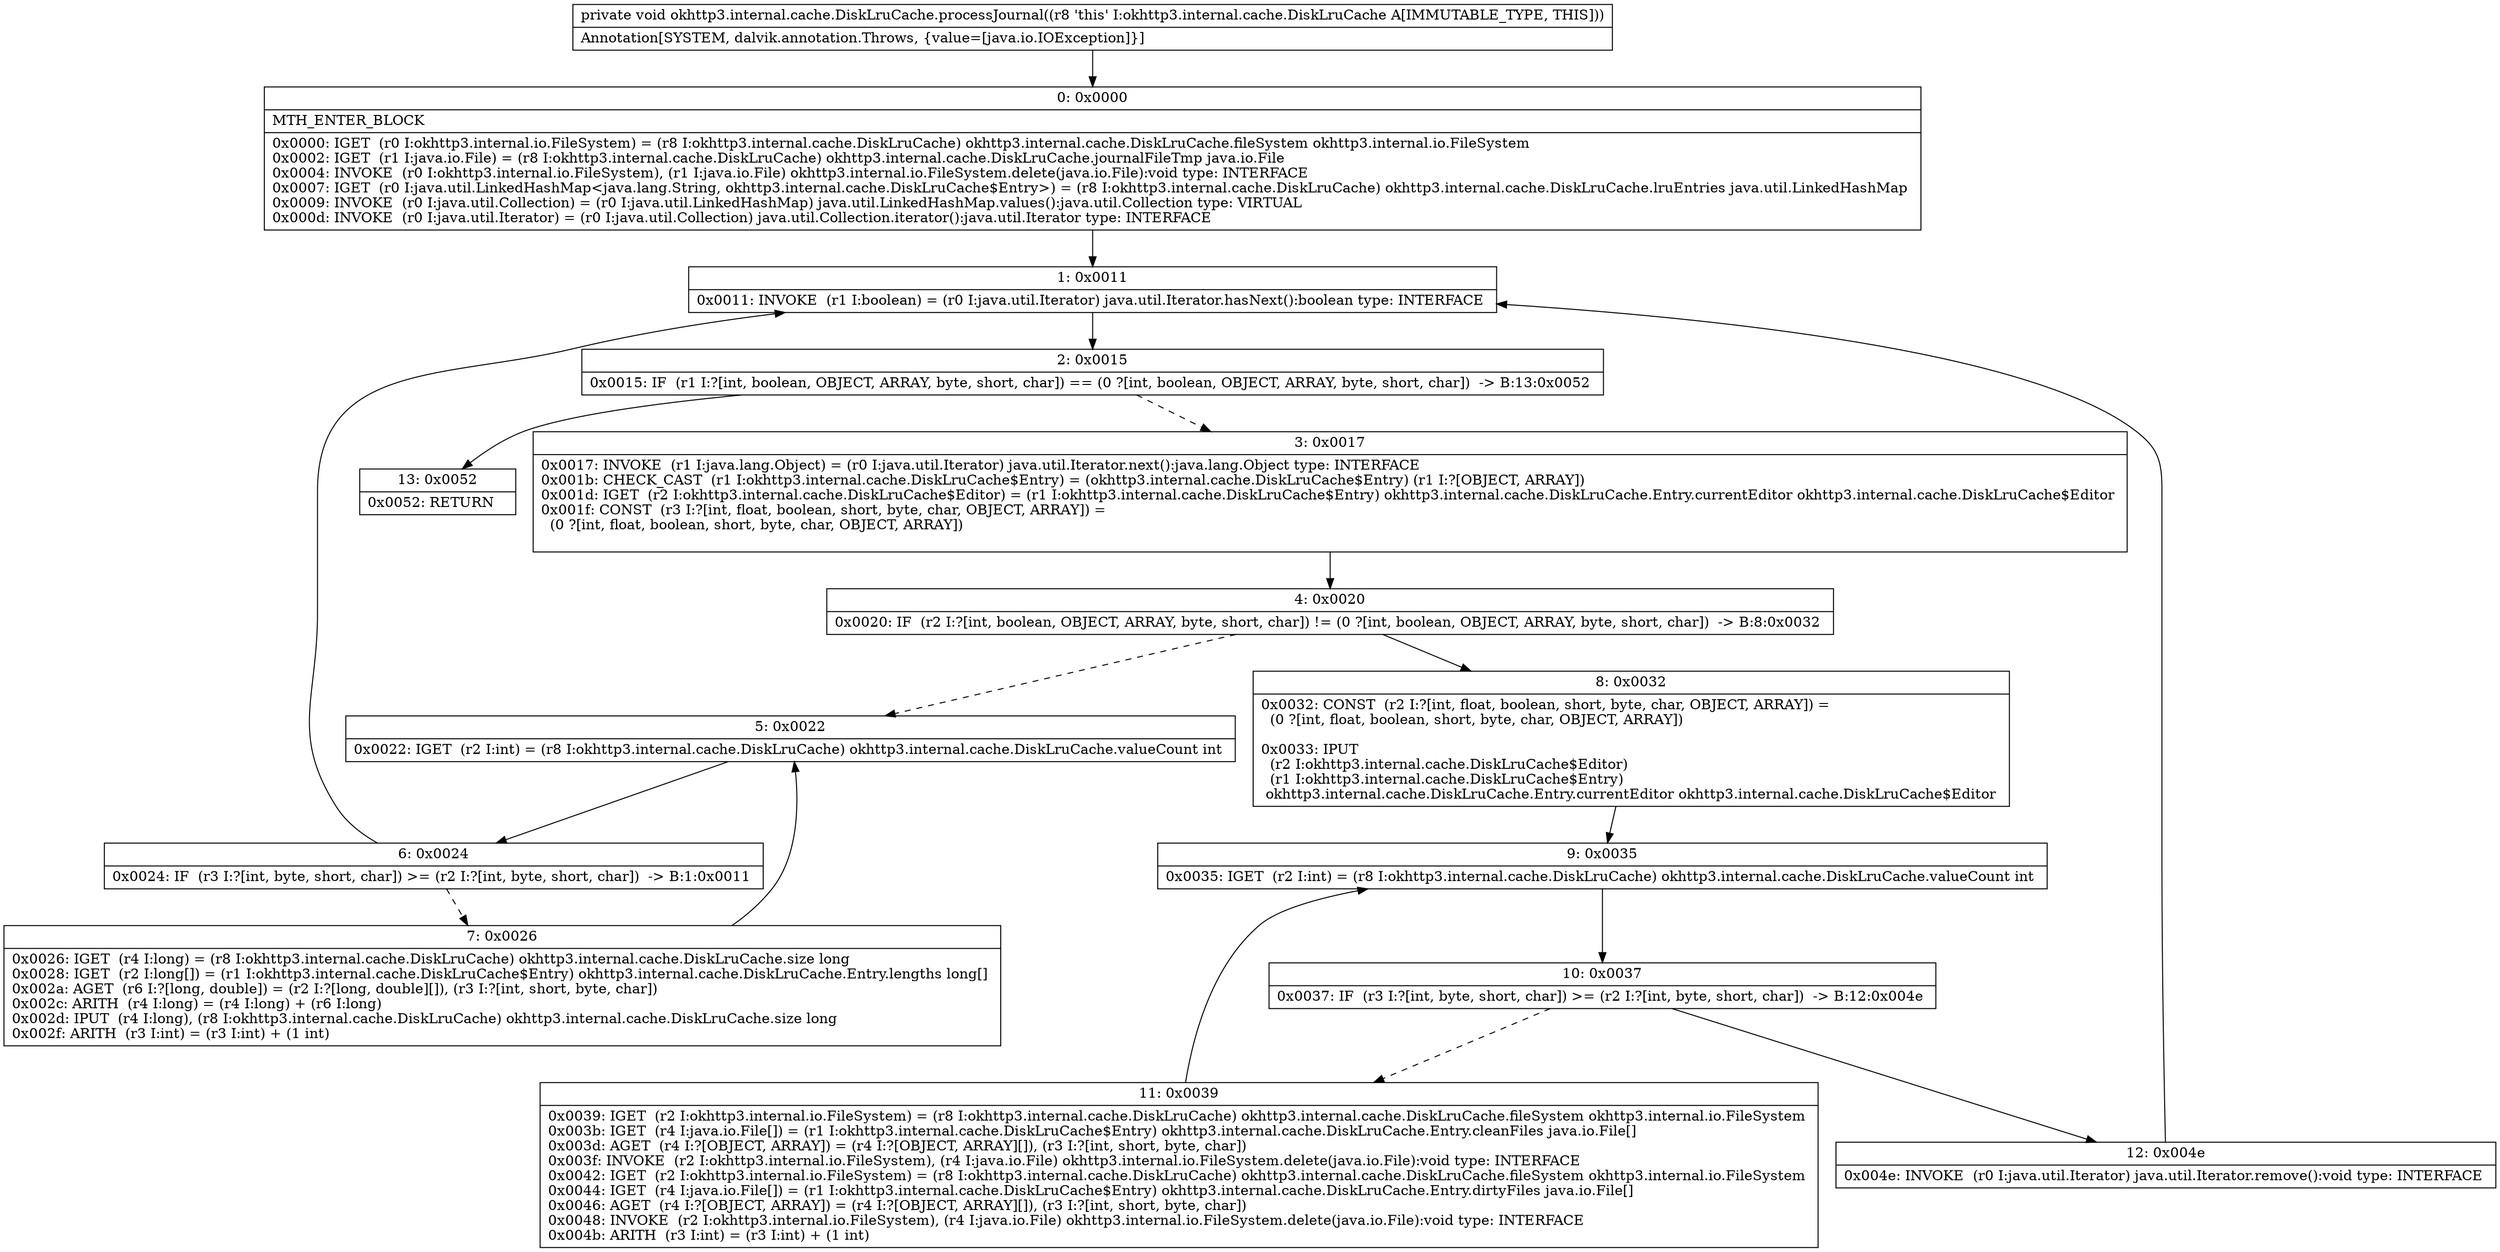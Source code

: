 digraph "CFG forokhttp3.internal.cache.DiskLruCache.processJournal()V" {
Node_0 [shape=record,label="{0\:\ 0x0000|MTH_ENTER_BLOCK\l|0x0000: IGET  (r0 I:okhttp3.internal.io.FileSystem) = (r8 I:okhttp3.internal.cache.DiskLruCache) okhttp3.internal.cache.DiskLruCache.fileSystem okhttp3.internal.io.FileSystem \l0x0002: IGET  (r1 I:java.io.File) = (r8 I:okhttp3.internal.cache.DiskLruCache) okhttp3.internal.cache.DiskLruCache.journalFileTmp java.io.File \l0x0004: INVOKE  (r0 I:okhttp3.internal.io.FileSystem), (r1 I:java.io.File) okhttp3.internal.io.FileSystem.delete(java.io.File):void type: INTERFACE \l0x0007: IGET  (r0 I:java.util.LinkedHashMap\<java.lang.String, okhttp3.internal.cache.DiskLruCache$Entry\>) = (r8 I:okhttp3.internal.cache.DiskLruCache) okhttp3.internal.cache.DiskLruCache.lruEntries java.util.LinkedHashMap \l0x0009: INVOKE  (r0 I:java.util.Collection) = (r0 I:java.util.LinkedHashMap) java.util.LinkedHashMap.values():java.util.Collection type: VIRTUAL \l0x000d: INVOKE  (r0 I:java.util.Iterator) = (r0 I:java.util.Collection) java.util.Collection.iterator():java.util.Iterator type: INTERFACE \l}"];
Node_1 [shape=record,label="{1\:\ 0x0011|0x0011: INVOKE  (r1 I:boolean) = (r0 I:java.util.Iterator) java.util.Iterator.hasNext():boolean type: INTERFACE \l}"];
Node_2 [shape=record,label="{2\:\ 0x0015|0x0015: IF  (r1 I:?[int, boolean, OBJECT, ARRAY, byte, short, char]) == (0 ?[int, boolean, OBJECT, ARRAY, byte, short, char])  \-\> B:13:0x0052 \l}"];
Node_3 [shape=record,label="{3\:\ 0x0017|0x0017: INVOKE  (r1 I:java.lang.Object) = (r0 I:java.util.Iterator) java.util.Iterator.next():java.lang.Object type: INTERFACE \l0x001b: CHECK_CAST  (r1 I:okhttp3.internal.cache.DiskLruCache$Entry) = (okhttp3.internal.cache.DiskLruCache$Entry) (r1 I:?[OBJECT, ARRAY]) \l0x001d: IGET  (r2 I:okhttp3.internal.cache.DiskLruCache$Editor) = (r1 I:okhttp3.internal.cache.DiskLruCache$Entry) okhttp3.internal.cache.DiskLruCache.Entry.currentEditor okhttp3.internal.cache.DiskLruCache$Editor \l0x001f: CONST  (r3 I:?[int, float, boolean, short, byte, char, OBJECT, ARRAY]) = \l  (0 ?[int, float, boolean, short, byte, char, OBJECT, ARRAY])\l \l}"];
Node_4 [shape=record,label="{4\:\ 0x0020|0x0020: IF  (r2 I:?[int, boolean, OBJECT, ARRAY, byte, short, char]) != (0 ?[int, boolean, OBJECT, ARRAY, byte, short, char])  \-\> B:8:0x0032 \l}"];
Node_5 [shape=record,label="{5\:\ 0x0022|0x0022: IGET  (r2 I:int) = (r8 I:okhttp3.internal.cache.DiskLruCache) okhttp3.internal.cache.DiskLruCache.valueCount int \l}"];
Node_6 [shape=record,label="{6\:\ 0x0024|0x0024: IF  (r3 I:?[int, byte, short, char]) \>= (r2 I:?[int, byte, short, char])  \-\> B:1:0x0011 \l}"];
Node_7 [shape=record,label="{7\:\ 0x0026|0x0026: IGET  (r4 I:long) = (r8 I:okhttp3.internal.cache.DiskLruCache) okhttp3.internal.cache.DiskLruCache.size long \l0x0028: IGET  (r2 I:long[]) = (r1 I:okhttp3.internal.cache.DiskLruCache$Entry) okhttp3.internal.cache.DiskLruCache.Entry.lengths long[] \l0x002a: AGET  (r6 I:?[long, double]) = (r2 I:?[long, double][]), (r3 I:?[int, short, byte, char]) \l0x002c: ARITH  (r4 I:long) = (r4 I:long) + (r6 I:long) \l0x002d: IPUT  (r4 I:long), (r8 I:okhttp3.internal.cache.DiskLruCache) okhttp3.internal.cache.DiskLruCache.size long \l0x002f: ARITH  (r3 I:int) = (r3 I:int) + (1 int) \l}"];
Node_8 [shape=record,label="{8\:\ 0x0032|0x0032: CONST  (r2 I:?[int, float, boolean, short, byte, char, OBJECT, ARRAY]) = \l  (0 ?[int, float, boolean, short, byte, char, OBJECT, ARRAY])\l \l0x0033: IPUT  \l  (r2 I:okhttp3.internal.cache.DiskLruCache$Editor)\l  (r1 I:okhttp3.internal.cache.DiskLruCache$Entry)\l okhttp3.internal.cache.DiskLruCache.Entry.currentEditor okhttp3.internal.cache.DiskLruCache$Editor \l}"];
Node_9 [shape=record,label="{9\:\ 0x0035|0x0035: IGET  (r2 I:int) = (r8 I:okhttp3.internal.cache.DiskLruCache) okhttp3.internal.cache.DiskLruCache.valueCount int \l}"];
Node_10 [shape=record,label="{10\:\ 0x0037|0x0037: IF  (r3 I:?[int, byte, short, char]) \>= (r2 I:?[int, byte, short, char])  \-\> B:12:0x004e \l}"];
Node_11 [shape=record,label="{11\:\ 0x0039|0x0039: IGET  (r2 I:okhttp3.internal.io.FileSystem) = (r8 I:okhttp3.internal.cache.DiskLruCache) okhttp3.internal.cache.DiskLruCache.fileSystem okhttp3.internal.io.FileSystem \l0x003b: IGET  (r4 I:java.io.File[]) = (r1 I:okhttp3.internal.cache.DiskLruCache$Entry) okhttp3.internal.cache.DiskLruCache.Entry.cleanFiles java.io.File[] \l0x003d: AGET  (r4 I:?[OBJECT, ARRAY]) = (r4 I:?[OBJECT, ARRAY][]), (r3 I:?[int, short, byte, char]) \l0x003f: INVOKE  (r2 I:okhttp3.internal.io.FileSystem), (r4 I:java.io.File) okhttp3.internal.io.FileSystem.delete(java.io.File):void type: INTERFACE \l0x0042: IGET  (r2 I:okhttp3.internal.io.FileSystem) = (r8 I:okhttp3.internal.cache.DiskLruCache) okhttp3.internal.cache.DiskLruCache.fileSystem okhttp3.internal.io.FileSystem \l0x0044: IGET  (r4 I:java.io.File[]) = (r1 I:okhttp3.internal.cache.DiskLruCache$Entry) okhttp3.internal.cache.DiskLruCache.Entry.dirtyFiles java.io.File[] \l0x0046: AGET  (r4 I:?[OBJECT, ARRAY]) = (r4 I:?[OBJECT, ARRAY][]), (r3 I:?[int, short, byte, char]) \l0x0048: INVOKE  (r2 I:okhttp3.internal.io.FileSystem), (r4 I:java.io.File) okhttp3.internal.io.FileSystem.delete(java.io.File):void type: INTERFACE \l0x004b: ARITH  (r3 I:int) = (r3 I:int) + (1 int) \l}"];
Node_12 [shape=record,label="{12\:\ 0x004e|0x004e: INVOKE  (r0 I:java.util.Iterator) java.util.Iterator.remove():void type: INTERFACE \l}"];
Node_13 [shape=record,label="{13\:\ 0x0052|0x0052: RETURN   \l}"];
MethodNode[shape=record,label="{private void okhttp3.internal.cache.DiskLruCache.processJournal((r8 'this' I:okhttp3.internal.cache.DiskLruCache A[IMMUTABLE_TYPE, THIS]))  | Annotation[SYSTEM, dalvik.annotation.Throws, \{value=[java.io.IOException]\}]\l}"];
MethodNode -> Node_0;
Node_0 -> Node_1;
Node_1 -> Node_2;
Node_2 -> Node_3[style=dashed];
Node_2 -> Node_13;
Node_3 -> Node_4;
Node_4 -> Node_5[style=dashed];
Node_4 -> Node_8;
Node_5 -> Node_6;
Node_6 -> Node_1;
Node_6 -> Node_7[style=dashed];
Node_7 -> Node_5;
Node_8 -> Node_9;
Node_9 -> Node_10;
Node_10 -> Node_11[style=dashed];
Node_10 -> Node_12;
Node_11 -> Node_9;
Node_12 -> Node_1;
}

